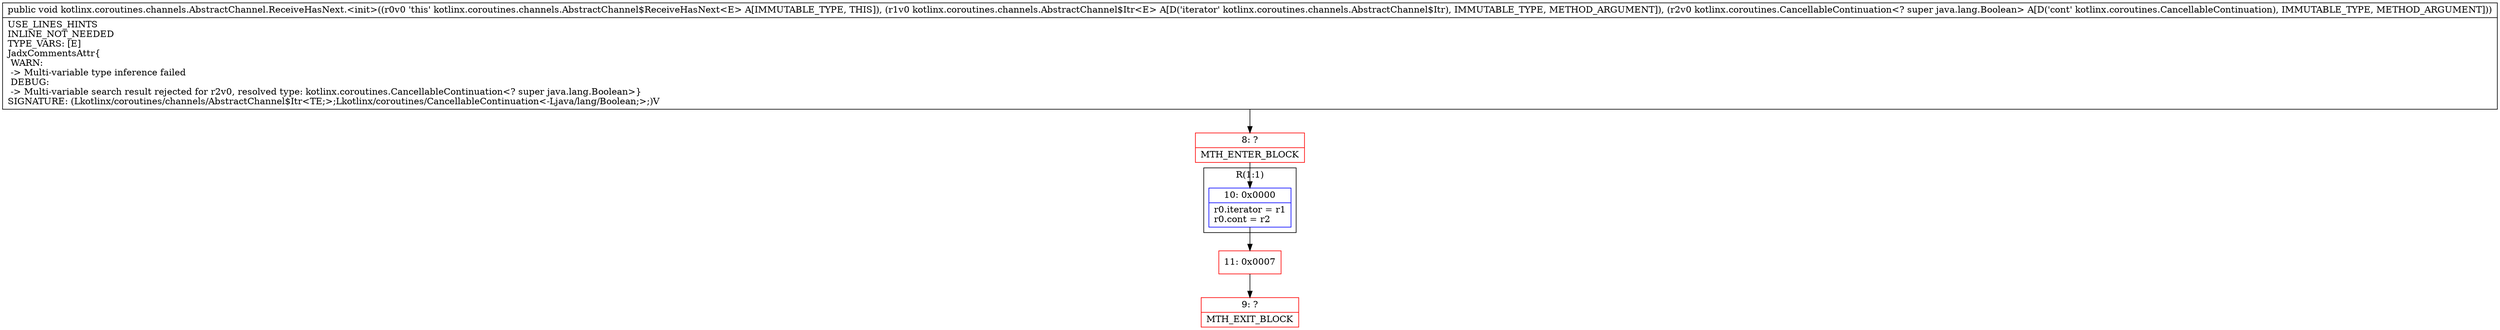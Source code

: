 digraph "CFG forkotlinx.coroutines.channels.AbstractChannel.ReceiveHasNext.\<init\>(Lkotlinx\/coroutines\/channels\/AbstractChannel$Itr;Lkotlinx\/coroutines\/CancellableContinuation;)V" {
subgraph cluster_Region_2069609977 {
label = "R(1:1)";
node [shape=record,color=blue];
Node_10 [shape=record,label="{10\:\ 0x0000|r0.iterator = r1\lr0.cont = r2\l}"];
}
Node_8 [shape=record,color=red,label="{8\:\ ?|MTH_ENTER_BLOCK\l}"];
Node_11 [shape=record,color=red,label="{11\:\ 0x0007}"];
Node_9 [shape=record,color=red,label="{9\:\ ?|MTH_EXIT_BLOCK\l}"];
MethodNode[shape=record,label="{public void kotlinx.coroutines.channels.AbstractChannel.ReceiveHasNext.\<init\>((r0v0 'this' kotlinx.coroutines.channels.AbstractChannel$ReceiveHasNext\<E\> A[IMMUTABLE_TYPE, THIS]), (r1v0 kotlinx.coroutines.channels.AbstractChannel$Itr\<E\> A[D('iterator' kotlinx.coroutines.channels.AbstractChannel$Itr), IMMUTABLE_TYPE, METHOD_ARGUMENT]), (r2v0 kotlinx.coroutines.CancellableContinuation\<? super java.lang.Boolean\> A[D('cont' kotlinx.coroutines.CancellableContinuation), IMMUTABLE_TYPE, METHOD_ARGUMENT]))  | USE_LINES_HINTS\lINLINE_NOT_NEEDED\lTYPE_VARS: [E]\lJadxCommentsAttr\{\l WARN: \l \-\> Multi\-variable type inference failed\l DEBUG: \l \-\> Multi\-variable search result rejected for r2v0, resolved type: kotlinx.coroutines.CancellableContinuation\<? super java.lang.Boolean\>\}\lSIGNATURE: (Lkotlinx\/coroutines\/channels\/AbstractChannel$Itr\<TE;\>;Lkotlinx\/coroutines\/CancellableContinuation\<\-Ljava\/lang\/Boolean;\>;)V\l}"];
MethodNode -> Node_8;Node_10 -> Node_11;
Node_8 -> Node_10;
Node_11 -> Node_9;
}

